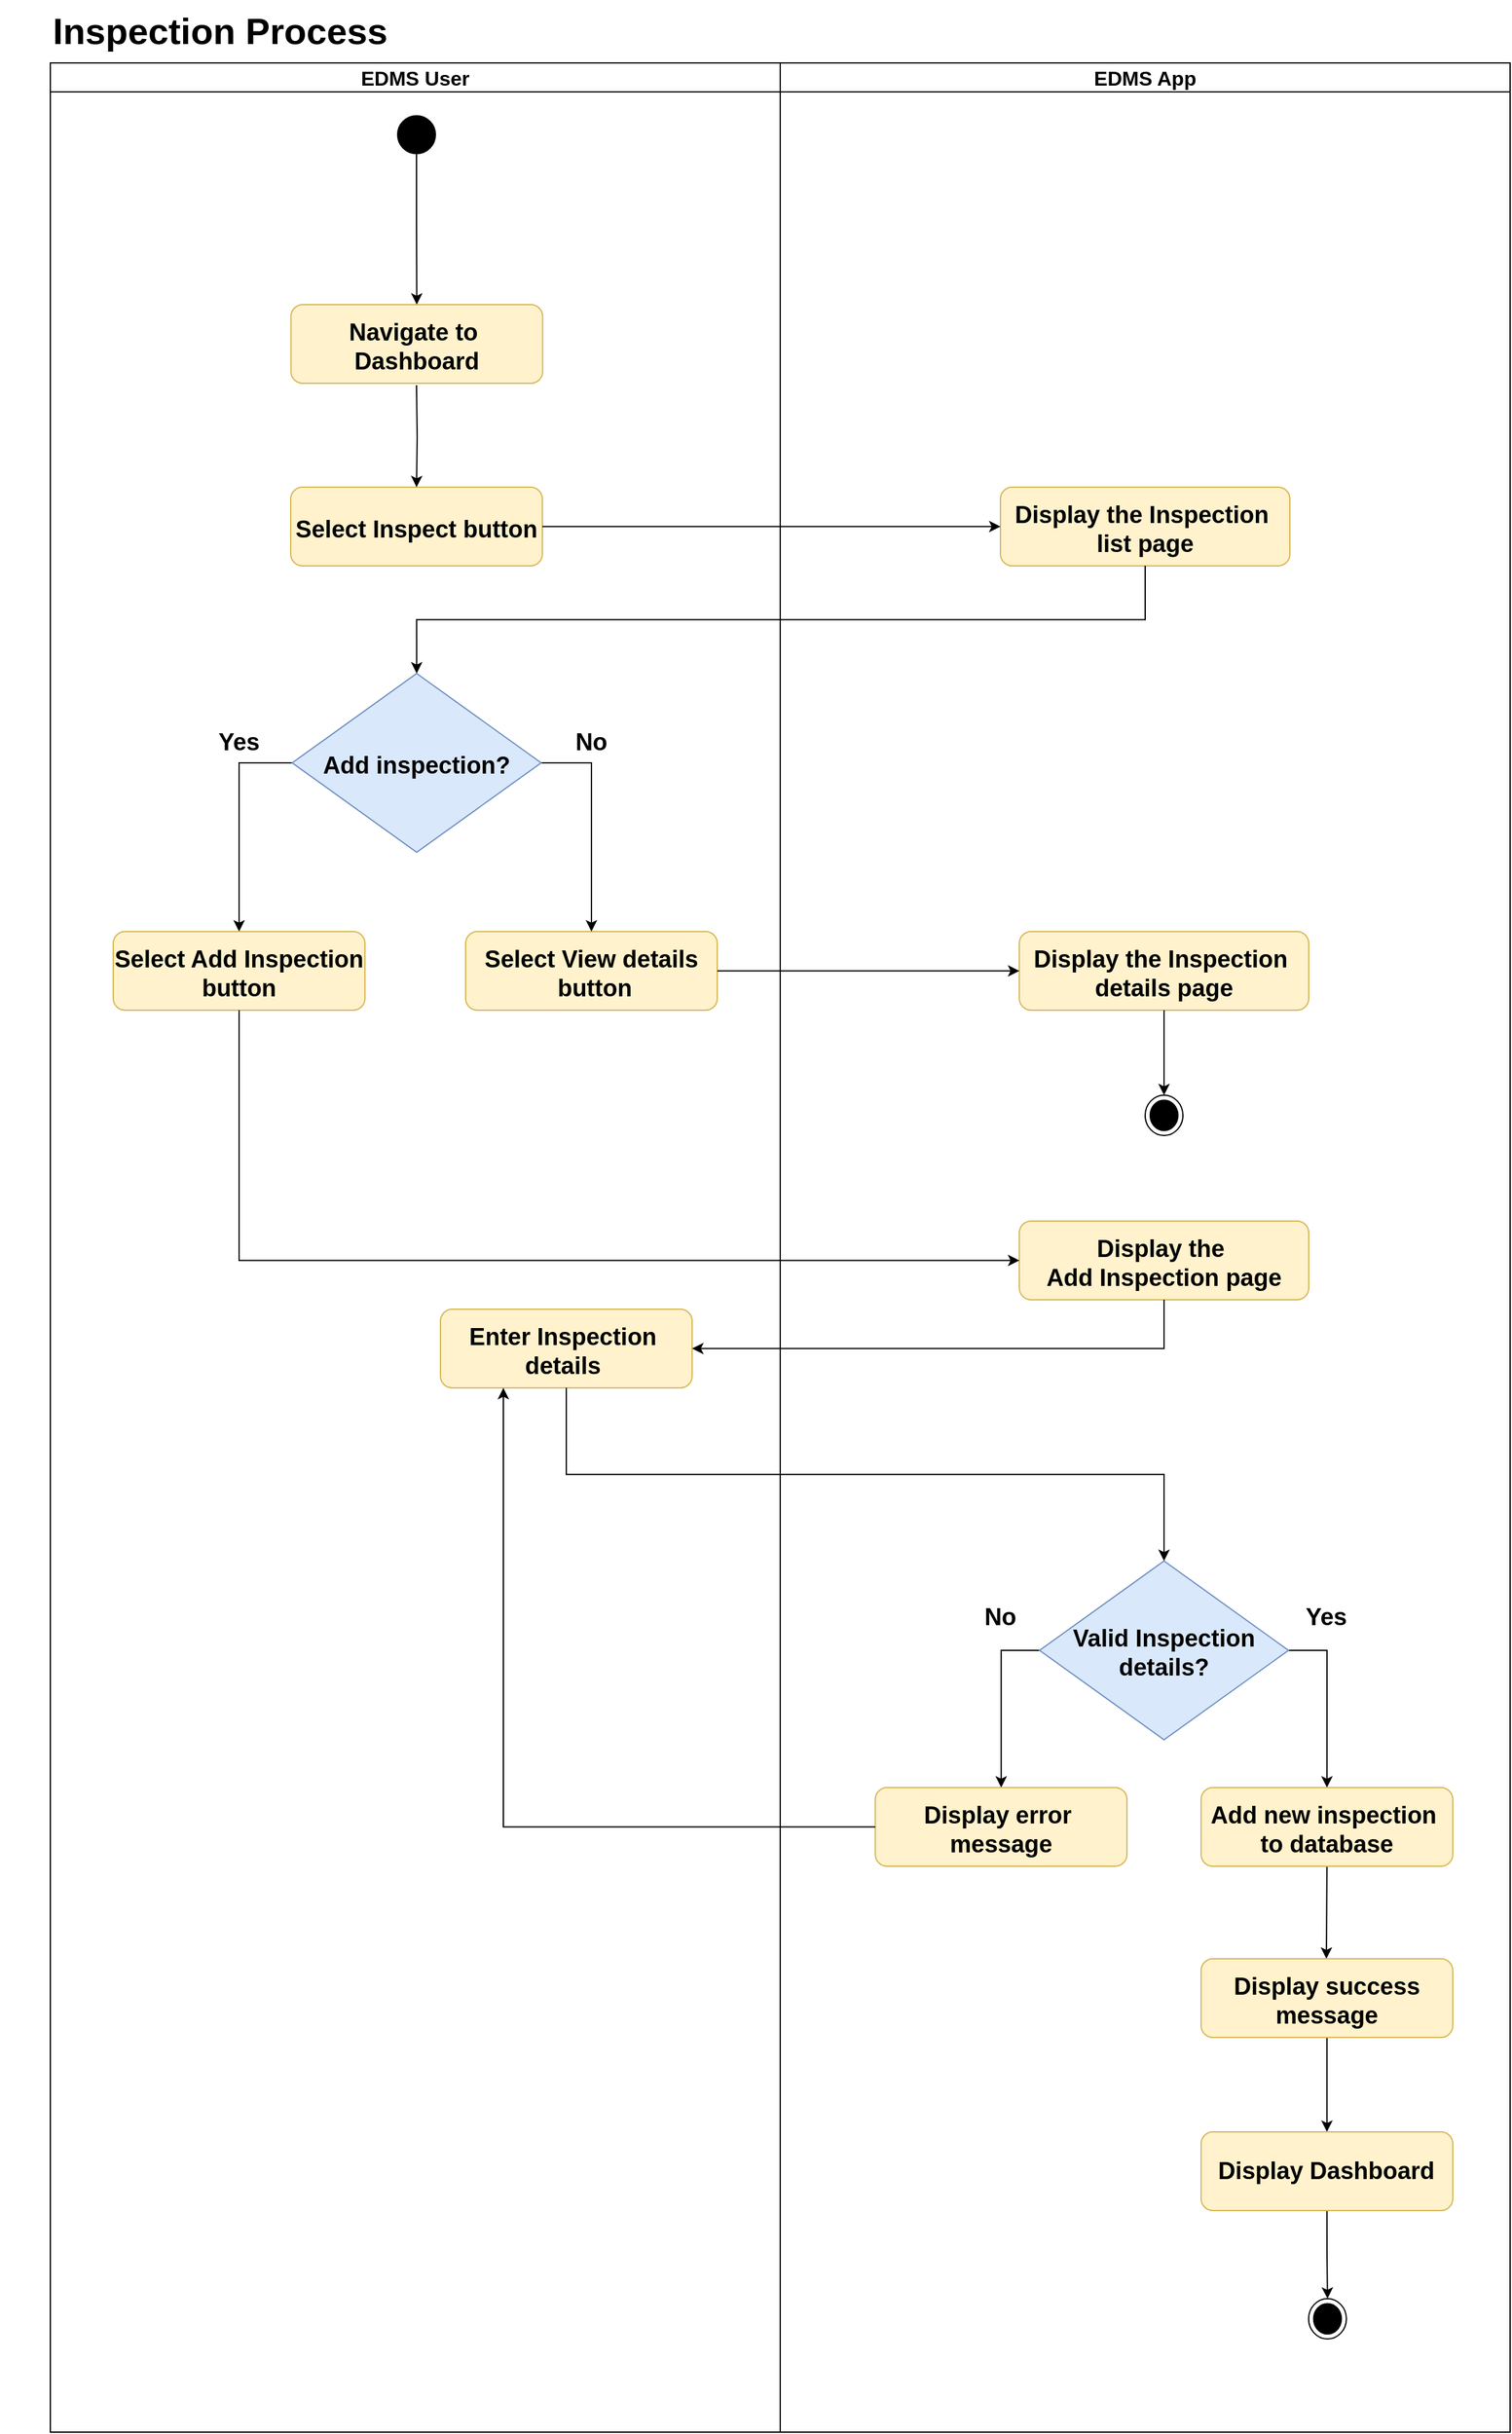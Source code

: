 <mxfile version="24.7.8">
  <diagram name="manage_inspections" id="_SZg6cWZzz3fK5TqtbBA">
    <mxGraphModel dx="1862" dy="592" grid="1" gridSize="10" guides="1" tooltips="1" connect="1" arrows="1" fold="1" page="1" pageScale="1" pageWidth="850" pageHeight="1100" math="0" shadow="0">
      <root>
        <mxCell id="0" />
        <mxCell id="1" parent="0" />
        <mxCell id="T7zTNWjiDNPLSxmkNYDU-1" value="EDMS User" style="swimlane;whiteSpace=wrap;fontSize=16;fontStyle=1" parent="1" vertex="1">
          <mxGeometry x="-220" y="128" width="580" height="1882" as="geometry" />
        </mxCell>
        <mxCell id="T7zTNWjiDNPLSxmkNYDU-3" value="Select Inspect button" style="rounded=1;fontSize=19;fillColor=#fff2cc;strokeColor=#d6b656;fontStyle=1" parent="T7zTNWjiDNPLSxmkNYDU-1" vertex="1">
          <mxGeometry x="191" y="337" width="200" height="62.5" as="geometry" />
        </mxCell>
        <mxCell id="T7zTNWjiDNPLSxmkNYDU-16" style="edgeStyle=orthogonalEdgeStyle;rounded=0;orthogonalLoop=1;jettySize=auto;html=1;exitX=0.5;exitY=1;exitDx=0;exitDy=0;entryX=0.5;entryY=0;entryDx=0;entryDy=0;fontStyle=1" parent="T7zTNWjiDNPLSxmkNYDU-1" target="T7zTNWjiDNPLSxmkNYDU-3" edge="1">
          <mxGeometry relative="1" as="geometry">
            <mxPoint x="290.99" y="256" as="sourcePoint" />
          </mxGeometry>
        </mxCell>
        <mxCell id="ii3lWmK_XhnmCWqWFM9F-2" style="edgeStyle=orthogonalEdgeStyle;rounded=0;orthogonalLoop=1;jettySize=auto;html=1;exitX=0.5;exitY=1;exitDx=0;exitDy=0;" edge="1" parent="T7zTNWjiDNPLSxmkNYDU-1" source="T7zTNWjiDNPLSxmkNYDU-17" target="ii3lWmK_XhnmCWqWFM9F-1">
          <mxGeometry relative="1" as="geometry" />
        </mxCell>
        <mxCell id="T7zTNWjiDNPLSxmkNYDU-17" value="" style="ellipse;fillColor=strokeColor;html=1;fontStyle=1" parent="T7zTNWjiDNPLSxmkNYDU-1" vertex="1">
          <mxGeometry x="275.99" y="42" width="30" height="30" as="geometry" />
        </mxCell>
        <mxCell id="T7zTNWjiDNPLSxmkNYDU-93" style="edgeStyle=orthogonalEdgeStyle;rounded=0;orthogonalLoop=1;jettySize=auto;html=1;entryX=0.5;entryY=0;entryDx=0;entryDy=0;fontStyle=1;exitX=0;exitY=0.5;exitDx=0;exitDy=0;" parent="T7zTNWjiDNPLSxmkNYDU-1" source="T7zTNWjiDNPLSxmkNYDU-114" target="T7zTNWjiDNPLSxmkNYDU-90" edge="1">
          <mxGeometry relative="1" as="geometry">
            <mxPoint x="169.739" y="859.478" as="targetPoint" />
            <mxPoint x="170" y="709" as="sourcePoint" />
          </mxGeometry>
        </mxCell>
        <mxCell id="T7zTNWjiDNPLSxmkNYDU-101" value="Enter Inspection &#xa;details " style="rounded=1;fontSize=19;fillColor=#fff2cc;strokeColor=#d6b656;fontStyle=1" parent="T7zTNWjiDNPLSxmkNYDU-1" vertex="1">
          <mxGeometry x="310" y="990" width="200" height="62.5" as="geometry" />
        </mxCell>
        <mxCell id="T7zTNWjiDNPLSxmkNYDU-75" value="Select View details&#xa; button" style="rounded=1;fontSize=19;fillColor=#fff2cc;strokeColor=#d6b656;fontStyle=1" parent="T7zTNWjiDNPLSxmkNYDU-1" vertex="1">
          <mxGeometry x="330" y="690" width="200" height="62.5" as="geometry" />
        </mxCell>
        <mxCell id="T7zTNWjiDNPLSxmkNYDU-90" value="Select Add Inspection&#xa;button" style="rounded=1;fontSize=19;fillColor=#fff2cc;strokeColor=#d6b656;fontStyle=1" parent="T7zTNWjiDNPLSxmkNYDU-1" vertex="1">
          <mxGeometry x="50" y="690" width="200" height="62.5" as="geometry" />
        </mxCell>
        <mxCell id="T7zTNWjiDNPLSxmkNYDU-78" value="Display the Inspection &#xa;details page" style="rounded=1;fontSize=19;fillColor=#fff2cc;strokeColor=#d6b656;fontStyle=1" parent="T7zTNWjiDNPLSxmkNYDU-1" vertex="1">
          <mxGeometry x="770" y="690" width="230" height="62.5" as="geometry" />
        </mxCell>
        <mxCell id="T7zTNWjiDNPLSxmkNYDU-95" style="edgeStyle=orthogonalEdgeStyle;rounded=0;orthogonalLoop=1;jettySize=auto;html=1;exitX=1;exitY=0.5;exitDx=0;exitDy=0;fontStyle=1" parent="T7zTNWjiDNPLSxmkNYDU-1" source="T7zTNWjiDNPLSxmkNYDU-75" target="T7zTNWjiDNPLSxmkNYDU-78" edge="1">
          <mxGeometry relative="1" as="geometry" />
        </mxCell>
        <mxCell id="T7zTNWjiDNPLSxmkNYDU-97" value="" style="ellipse;html=1;shape=endState;fillColor=strokeColor;fontStyle=1" parent="T7zTNWjiDNPLSxmkNYDU-1" vertex="1">
          <mxGeometry x="870" y="820" width="30" height="32" as="geometry" />
        </mxCell>
        <mxCell id="T7zTNWjiDNPLSxmkNYDU-96" style="edgeStyle=orthogonalEdgeStyle;rounded=0;orthogonalLoop=1;jettySize=auto;html=1;exitX=0.5;exitY=1;exitDx=0;exitDy=0;entryX=0.5;entryY=0;entryDx=0;entryDy=0;fontStyle=1" parent="T7zTNWjiDNPLSxmkNYDU-1" source="T7zTNWjiDNPLSxmkNYDU-78" target="T7zTNWjiDNPLSxmkNYDU-97" edge="1">
          <mxGeometry relative="1" as="geometry">
            <mxPoint x="870.25" y="756.0" as="targetPoint" />
          </mxGeometry>
        </mxCell>
        <mxCell id="T7zTNWjiDNPLSxmkNYDU-116" style="edgeStyle=orthogonalEdgeStyle;rounded=0;orthogonalLoop=1;jettySize=auto;html=1;exitX=1;exitY=0.5;exitDx=0;exitDy=0;" parent="T7zTNWjiDNPLSxmkNYDU-1" source="T7zTNWjiDNPLSxmkNYDU-114" target="T7zTNWjiDNPLSxmkNYDU-75" edge="1">
          <mxGeometry relative="1" as="geometry" />
        </mxCell>
        <mxCell id="T7zTNWjiDNPLSxmkNYDU-114" value="Add inspection?" style="rhombus;fontSize=19;fillColor=#dae8fc;strokeColor=#6c8ebf;fontStyle=1" parent="T7zTNWjiDNPLSxmkNYDU-1" vertex="1">
          <mxGeometry x="192.21" y="485" width="197.79" height="142" as="geometry" />
        </mxCell>
        <mxCell id="T7zTNWjiDNPLSxmkNYDU-70" value="&lt;font style=&quot;font-size: 19px;&quot;&gt;Yes&lt;/font&gt;" style="text;html=1;align=center;verticalAlign=middle;whiteSpace=wrap;rounded=0;fontStyle=1" parent="T7zTNWjiDNPLSxmkNYDU-1" vertex="1">
          <mxGeometry x="120" y="525" width="60" height="30" as="geometry" />
        </mxCell>
        <mxCell id="T7zTNWjiDNPLSxmkNYDU-115" value="&lt;font style=&quot;font-size: 19px;&quot;&gt;No&lt;/font&gt;" style="text;html=1;align=center;verticalAlign=middle;whiteSpace=wrap;rounded=0;fontStyle=1" parent="T7zTNWjiDNPLSxmkNYDU-1" vertex="1">
          <mxGeometry x="400" y="525" width="60" height="30" as="geometry" />
        </mxCell>
        <mxCell id="ii3lWmK_XhnmCWqWFM9F-1" value="Navigate to &#xa;Dashboard" style="rounded=1;fontSize=19;fillColor=#fff2cc;strokeColor=#d6b656;fontStyle=1" vertex="1" parent="T7zTNWjiDNPLSxmkNYDU-1">
          <mxGeometry x="191.21" y="192" width="200" height="62.5" as="geometry" />
        </mxCell>
        <mxCell id="T7zTNWjiDNPLSxmkNYDU-56" value="&lt;font style=&quot;font-size: 29px;&quot;&gt;&lt;span style=&quot;font-size: 29px;&quot;&gt;Inspection Process&lt;/span&gt;&lt;/font&gt;" style="text;html=1;align=center;verticalAlign=middle;whiteSpace=wrap;rounded=0;fontSize=29;fontStyle=1" parent="1" vertex="1">
          <mxGeometry x="-260" y="78" width="350" height="50" as="geometry" />
        </mxCell>
        <mxCell id="T7zTNWjiDNPLSxmkNYDU-76" value="EDMS App" style="swimlane;whiteSpace=wrap;fontSize=16;fontStyle=1" parent="1" vertex="1">
          <mxGeometry x="360" y="128" width="580" height="1882" as="geometry" />
        </mxCell>
        <mxCell id="T7zTNWjiDNPLSxmkNYDU-100" value="Display the &#xa;Add Inspection page" style="rounded=1;fontSize=19;fillColor=#fff2cc;strokeColor=#d6b656;fontStyle=1" parent="T7zTNWjiDNPLSxmkNYDU-76" vertex="1">
          <mxGeometry x="190" y="920" width="230" height="62.5" as="geometry" />
        </mxCell>
        <mxCell id="T7zTNWjiDNPLSxmkNYDU-108" style="edgeStyle=orthogonalEdgeStyle;rounded=0;orthogonalLoop=1;jettySize=auto;html=1;exitX=1;exitY=0.5;exitDx=0;exitDy=0;entryX=0.5;entryY=0;entryDx=0;entryDy=0;" parent="T7zTNWjiDNPLSxmkNYDU-76" source="T7zTNWjiDNPLSxmkNYDU-71" target="T7zTNWjiDNPLSxmkNYDU-107" edge="1">
          <mxGeometry relative="1" as="geometry" />
        </mxCell>
        <mxCell id="T7zTNWjiDNPLSxmkNYDU-110" style="edgeStyle=orthogonalEdgeStyle;rounded=0;orthogonalLoop=1;jettySize=auto;html=1;exitX=0;exitY=0.5;exitDx=0;exitDy=0;" parent="T7zTNWjiDNPLSxmkNYDU-76" source="T7zTNWjiDNPLSxmkNYDU-71" target="T7zTNWjiDNPLSxmkNYDU-109" edge="1">
          <mxGeometry relative="1" as="geometry" />
        </mxCell>
        <mxCell id="T7zTNWjiDNPLSxmkNYDU-71" value="Valid Inspection&#xa;details?" style="rhombus;fontSize=19;fillColor=#dae8fc;strokeColor=#6c8ebf;fontStyle=1" parent="T7zTNWjiDNPLSxmkNYDU-76" vertex="1">
          <mxGeometry x="206.1" y="1190" width="197.79" height="142" as="geometry" />
        </mxCell>
        <mxCell id="T7zTNWjiDNPLSxmkNYDU-105" value="Yes" style="text;html=1;align=center;verticalAlign=middle;whiteSpace=wrap;rounded=0;fontSize=19;fontStyle=1" parent="T7zTNWjiDNPLSxmkNYDU-76" vertex="1">
          <mxGeometry x="403.89" y="1220" width="60" height="30" as="geometry" />
        </mxCell>
        <mxCell id="T7zTNWjiDNPLSxmkNYDU-106" value="No" style="text;html=1;align=center;verticalAlign=middle;whiteSpace=wrap;rounded=0;fontSize=19;fontStyle=1" parent="T7zTNWjiDNPLSxmkNYDU-76" vertex="1">
          <mxGeometry x="145.0" y="1220" width="60" height="30" as="geometry" />
        </mxCell>
        <mxCell id="T7zTNWjiDNPLSxmkNYDU-119" style="edgeStyle=orthogonalEdgeStyle;rounded=0;orthogonalLoop=1;jettySize=auto;html=1;exitX=0.5;exitY=1;exitDx=0;exitDy=0;" parent="T7zTNWjiDNPLSxmkNYDU-76" source="T7zTNWjiDNPLSxmkNYDU-107" edge="1">
          <mxGeometry relative="1" as="geometry">
            <mxPoint x="434" y="1506" as="targetPoint" />
          </mxGeometry>
        </mxCell>
        <mxCell id="T7zTNWjiDNPLSxmkNYDU-107" value="Add new inspection &#xa;to database" style="rounded=1;fontSize=19;fillColor=#fff2cc;strokeColor=#d6b656;fontStyle=1" parent="T7zTNWjiDNPLSxmkNYDU-76" vertex="1">
          <mxGeometry x="334.45" y="1370" width="200" height="62.5" as="geometry" />
        </mxCell>
        <mxCell id="T7zTNWjiDNPLSxmkNYDU-109" value="Display error &#xa;message" style="rounded=1;fontSize=19;fillColor=#fff2cc;strokeColor=#d6b656;fontStyle=1" parent="T7zTNWjiDNPLSxmkNYDU-76" vertex="1">
          <mxGeometry x="75.55" y="1370" width="200" height="62.5" as="geometry" />
        </mxCell>
        <mxCell id="T7zTNWjiDNPLSxmkNYDU-112" value="Display the Inspection &#xa;list page" style="rounded=1;fontSize=19;fillColor=#fff2cc;strokeColor=#d6b656;fontStyle=1" parent="T7zTNWjiDNPLSxmkNYDU-76" vertex="1">
          <mxGeometry x="175" y="337" width="230" height="62.5" as="geometry" />
        </mxCell>
        <mxCell id="T7zTNWjiDNPLSxmkNYDU-120" value="" style="ellipse;html=1;shape=endState;fillColor=strokeColor;fontStyle=1" parent="T7zTNWjiDNPLSxmkNYDU-76" vertex="1">
          <mxGeometry x="419.89" y="1776" width="30" height="32" as="geometry" />
        </mxCell>
        <mxCell id="T7zTNWjiDNPLSxmkNYDU-123" style="edgeStyle=orthogonalEdgeStyle;rounded=0;orthogonalLoop=1;jettySize=auto;html=1;exitX=0.5;exitY=1;exitDx=0;exitDy=0;" parent="T7zTNWjiDNPLSxmkNYDU-76" source="T7zTNWjiDNPLSxmkNYDU-121" target="T7zTNWjiDNPLSxmkNYDU-122" edge="1">
          <mxGeometry relative="1" as="geometry" />
        </mxCell>
        <mxCell id="T7zTNWjiDNPLSxmkNYDU-121" value="Display success&#xa;message" style="rounded=1;fontSize=19;fillColor=#fff2cc;strokeColor=#d6b656;fontStyle=1" parent="T7zTNWjiDNPLSxmkNYDU-76" vertex="1">
          <mxGeometry x="334.45" y="1506" width="200" height="62.5" as="geometry" />
        </mxCell>
        <mxCell id="T7zTNWjiDNPLSxmkNYDU-124" style="edgeStyle=orthogonalEdgeStyle;rounded=0;orthogonalLoop=1;jettySize=auto;html=1;exitX=0.5;exitY=1;exitDx=0;exitDy=0;entryX=0.5;entryY=0;entryDx=0;entryDy=0;" parent="T7zTNWjiDNPLSxmkNYDU-76" source="T7zTNWjiDNPLSxmkNYDU-122" target="T7zTNWjiDNPLSxmkNYDU-120" edge="1">
          <mxGeometry relative="1" as="geometry" />
        </mxCell>
        <mxCell id="T7zTNWjiDNPLSxmkNYDU-122" value="Display Dashboard" style="whiteSpace=wrap;rounded=1;fontSize=19;fillColor=#fff2cc;strokeColor=#d6b656;fontStyle=1" parent="T7zTNWjiDNPLSxmkNYDU-76" vertex="1">
          <mxGeometry x="334.45" y="1643.5" width="200" height="62.5" as="geometry" />
        </mxCell>
        <mxCell id="T7zTNWjiDNPLSxmkNYDU-99" style="edgeStyle=orthogonalEdgeStyle;rounded=0;orthogonalLoop=1;jettySize=auto;html=1;exitX=0.5;exitY=1;exitDx=0;exitDy=0;entryX=0;entryY=0.5;entryDx=0;entryDy=0;fontStyle=1" parent="1" source="T7zTNWjiDNPLSxmkNYDU-90" target="T7zTNWjiDNPLSxmkNYDU-100" edge="1">
          <mxGeometry relative="1" as="geometry">
            <mxPoint x="-40" y="1134" as="targetPoint" />
          </mxGeometry>
        </mxCell>
        <mxCell id="T7zTNWjiDNPLSxmkNYDU-102" style="edgeStyle=orthogonalEdgeStyle;rounded=0;orthogonalLoop=1;jettySize=auto;html=1;exitX=0.5;exitY=1;exitDx=0;exitDy=0;entryX=1;entryY=0.5;entryDx=0;entryDy=0;fontStyle=1" parent="1" source="T7zTNWjiDNPLSxmkNYDU-100" target="T7zTNWjiDNPLSxmkNYDU-101" edge="1">
          <mxGeometry relative="1" as="geometry" />
        </mxCell>
        <mxCell id="T7zTNWjiDNPLSxmkNYDU-104" style="edgeStyle=orthogonalEdgeStyle;rounded=0;orthogonalLoop=1;jettySize=auto;html=1;exitX=0.5;exitY=1;exitDx=0;exitDy=0;entryX=0.5;entryY=0;entryDx=0;entryDy=0;fontStyle=1" parent="1" source="T7zTNWjiDNPLSxmkNYDU-101" target="T7zTNWjiDNPLSxmkNYDU-71" edge="1">
          <mxGeometry relative="1" as="geometry" />
        </mxCell>
        <mxCell id="T7zTNWjiDNPLSxmkNYDU-111" style="edgeStyle=orthogonalEdgeStyle;rounded=0;orthogonalLoop=1;jettySize=auto;html=1;exitX=0;exitY=0.5;exitDx=0;exitDy=0;entryX=0.25;entryY=1;entryDx=0;entryDy=0;" parent="1" source="T7zTNWjiDNPLSxmkNYDU-109" target="T7zTNWjiDNPLSxmkNYDU-101" edge="1">
          <mxGeometry relative="1" as="geometry" />
        </mxCell>
        <mxCell id="T7zTNWjiDNPLSxmkNYDU-113" style="edgeStyle=orthogonalEdgeStyle;rounded=0;orthogonalLoop=1;jettySize=auto;html=1;exitX=1;exitY=0.5;exitDx=0;exitDy=0;" parent="1" source="T7zTNWjiDNPLSxmkNYDU-3" target="T7zTNWjiDNPLSxmkNYDU-112" edge="1">
          <mxGeometry relative="1" as="geometry" />
        </mxCell>
        <mxCell id="T7zTNWjiDNPLSxmkNYDU-118" style="edgeStyle=orthogonalEdgeStyle;rounded=0;orthogonalLoop=1;jettySize=auto;html=1;exitX=0.5;exitY=1;exitDx=0;exitDy=0;entryX=0.5;entryY=0;entryDx=0;entryDy=0;" parent="1" source="T7zTNWjiDNPLSxmkNYDU-112" target="T7zTNWjiDNPLSxmkNYDU-114" edge="1">
          <mxGeometry relative="1" as="geometry" />
        </mxCell>
      </root>
    </mxGraphModel>
  </diagram>
</mxfile>
